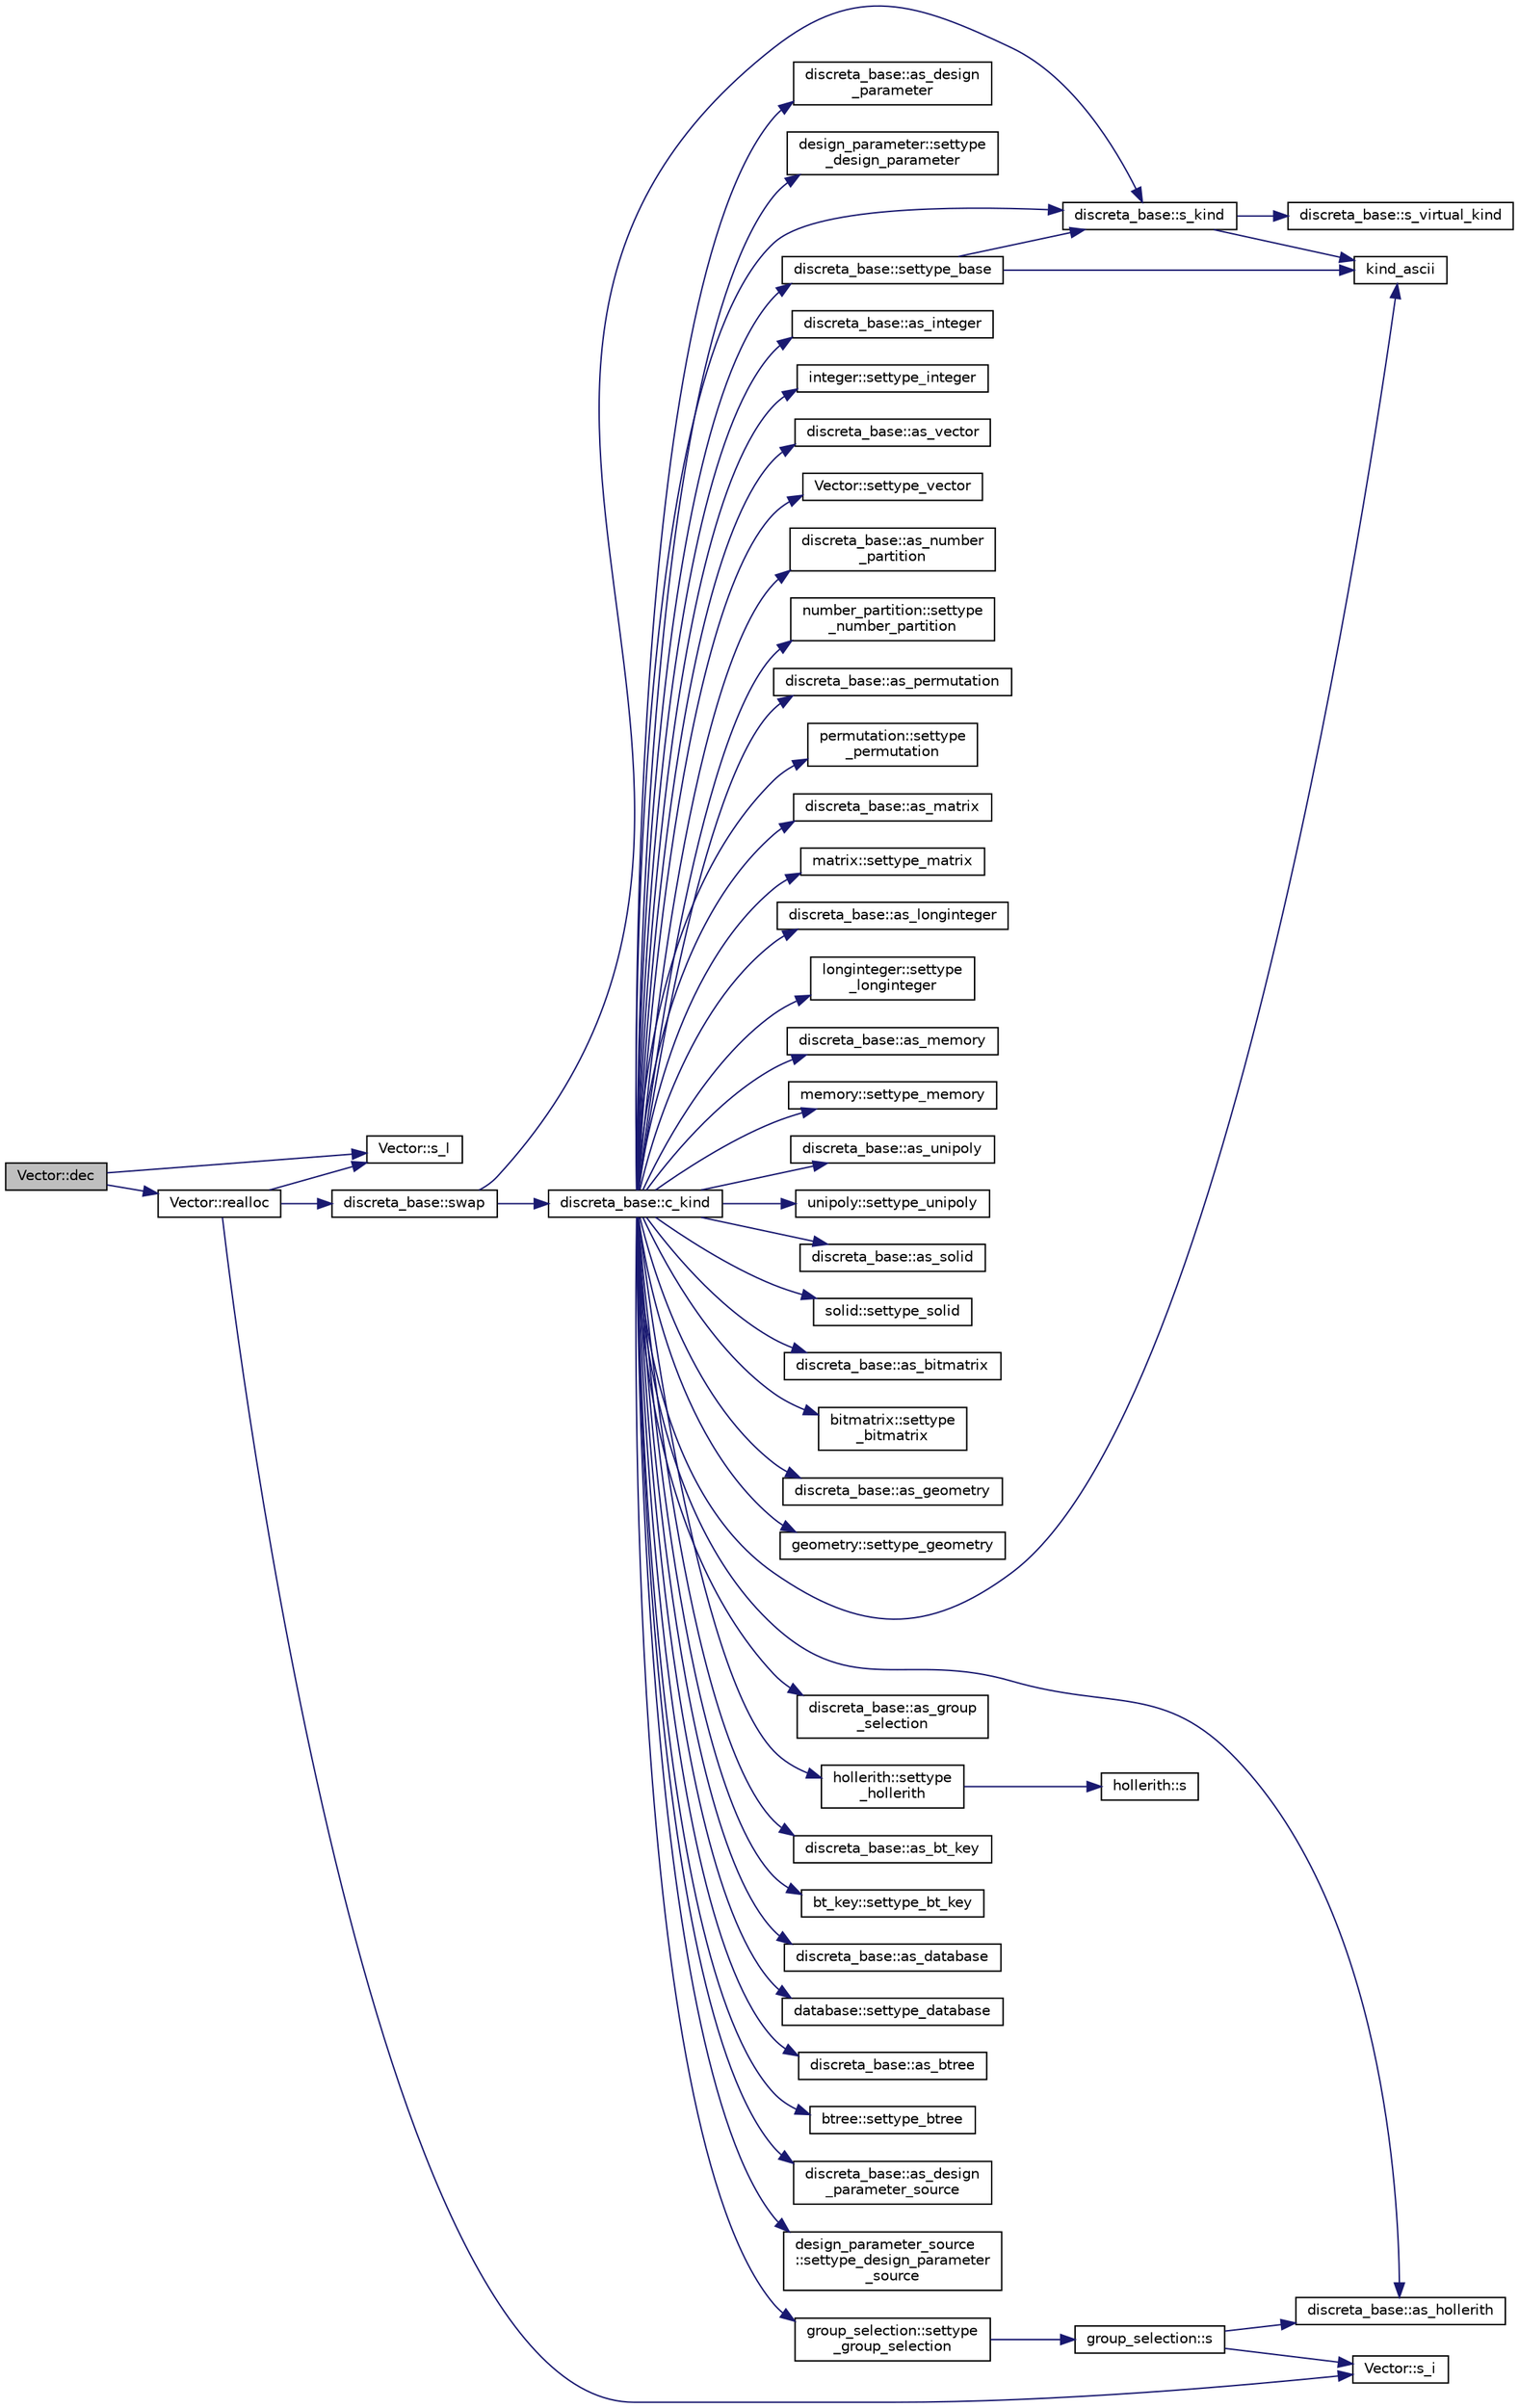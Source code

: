 digraph "Vector::dec"
{
  edge [fontname="Helvetica",fontsize="10",labelfontname="Helvetica",labelfontsize="10"];
  node [fontname="Helvetica",fontsize="10",shape=record];
  rankdir="LR";
  Node1048 [label="Vector::dec",height=0.2,width=0.4,color="black", fillcolor="grey75", style="filled", fontcolor="black"];
  Node1048 -> Node1049 [color="midnightblue",fontsize="10",style="solid",fontname="Helvetica"];
  Node1049 [label="Vector::s_l",height=0.2,width=0.4,color="black", fillcolor="white", style="filled",URL="$d5/db2/class_vector.html#ad2dc082288f858d22a528832289e0704"];
  Node1048 -> Node1050 [color="midnightblue",fontsize="10",style="solid",fontname="Helvetica"];
  Node1050 [label="Vector::realloc",height=0.2,width=0.4,color="black", fillcolor="white", style="filled",URL="$d5/db2/class_vector.html#a00aff28a4a7cacc8c5aaf44b6f3fb3a5"];
  Node1050 -> Node1049 [color="midnightblue",fontsize="10",style="solid",fontname="Helvetica"];
  Node1050 -> Node1051 [color="midnightblue",fontsize="10",style="solid",fontname="Helvetica"];
  Node1051 [label="Vector::s_i",height=0.2,width=0.4,color="black", fillcolor="white", style="filled",URL="$d5/db2/class_vector.html#a1c4fe1752523df8119f70dd550244871"];
  Node1050 -> Node1052 [color="midnightblue",fontsize="10",style="solid",fontname="Helvetica"];
  Node1052 [label="discreta_base::swap",height=0.2,width=0.4,color="black", fillcolor="white", style="filled",URL="$d7/d71/classdiscreta__base.html#a2e8acbb9d3476675dac5b6a583b0293e"];
  Node1052 -> Node1053 [color="midnightblue",fontsize="10",style="solid",fontname="Helvetica"];
  Node1053 [label="discreta_base::s_kind",height=0.2,width=0.4,color="black", fillcolor="white", style="filled",URL="$d7/d71/classdiscreta__base.html#a8a830025c74adbbc3362418a7c2ba157"];
  Node1053 -> Node1054 [color="midnightblue",fontsize="10",style="solid",fontname="Helvetica"];
  Node1054 [label="discreta_base::s_virtual_kind",height=0.2,width=0.4,color="black", fillcolor="white", style="filled",URL="$d7/d71/classdiscreta__base.html#a52778a6d6943a468be083d0785d418fb"];
  Node1053 -> Node1055 [color="midnightblue",fontsize="10",style="solid",fontname="Helvetica"];
  Node1055 [label="kind_ascii",height=0.2,width=0.4,color="black", fillcolor="white", style="filled",URL="$d9/d60/discreta_8h.html#ad0ce825a9f29bc6cec27e1b64cfe27bf"];
  Node1052 -> Node1056 [color="midnightblue",fontsize="10",style="solid",fontname="Helvetica"];
  Node1056 [label="discreta_base::c_kind",height=0.2,width=0.4,color="black", fillcolor="white", style="filled",URL="$d7/d71/classdiscreta__base.html#adc2ff61589c2d083688e7a43f333cb62"];
  Node1056 -> Node1057 [color="midnightblue",fontsize="10",style="solid",fontname="Helvetica"];
  Node1057 [label="discreta_base::settype_base",height=0.2,width=0.4,color="black", fillcolor="white", style="filled",URL="$d7/d71/classdiscreta__base.html#a4f42899a89447d1c3993ea07c38f8ad4"];
  Node1057 -> Node1053 [color="midnightblue",fontsize="10",style="solid",fontname="Helvetica"];
  Node1057 -> Node1055 [color="midnightblue",fontsize="10",style="solid",fontname="Helvetica"];
  Node1056 -> Node1058 [color="midnightblue",fontsize="10",style="solid",fontname="Helvetica"];
  Node1058 [label="discreta_base::as_integer",height=0.2,width=0.4,color="black", fillcolor="white", style="filled",URL="$d7/d71/classdiscreta__base.html#a00d7691eaf874fd283d942692fe8dd26"];
  Node1056 -> Node1059 [color="midnightblue",fontsize="10",style="solid",fontname="Helvetica"];
  Node1059 [label="integer::settype_integer",height=0.2,width=0.4,color="black", fillcolor="white", style="filled",URL="$d0/de5/classinteger.html#a6265c65ef311229acd513d748faba796"];
  Node1056 -> Node1060 [color="midnightblue",fontsize="10",style="solid",fontname="Helvetica"];
  Node1060 [label="discreta_base::as_vector",height=0.2,width=0.4,color="black", fillcolor="white", style="filled",URL="$d7/d71/classdiscreta__base.html#a7bdd6cae39c380b128ee9e17e42cf020"];
  Node1056 -> Node1061 [color="midnightblue",fontsize="10",style="solid",fontname="Helvetica"];
  Node1061 [label="Vector::settype_vector",height=0.2,width=0.4,color="black", fillcolor="white", style="filled",URL="$d5/db2/class_vector.html#a34e0d00b18c051f23904a8429fa6c8b4"];
  Node1056 -> Node1062 [color="midnightblue",fontsize="10",style="solid",fontname="Helvetica"];
  Node1062 [label="discreta_base::as_number\l_partition",height=0.2,width=0.4,color="black", fillcolor="white", style="filled",URL="$d7/d71/classdiscreta__base.html#a307aa09de0e925d46697707968ffab00"];
  Node1056 -> Node1063 [color="midnightblue",fontsize="10",style="solid",fontname="Helvetica"];
  Node1063 [label="number_partition::settype\l_number_partition",height=0.2,width=0.4,color="black", fillcolor="white", style="filled",URL="$df/d50/classnumber__partition.html#a3aaec1b557758f643ffc8555bbc358be"];
  Node1056 -> Node1064 [color="midnightblue",fontsize="10",style="solid",fontname="Helvetica"];
  Node1064 [label="discreta_base::as_permutation",height=0.2,width=0.4,color="black", fillcolor="white", style="filled",URL="$d7/d71/classdiscreta__base.html#aa4e72f36a82984239b12ae831e131098"];
  Node1056 -> Node1065 [color="midnightblue",fontsize="10",style="solid",fontname="Helvetica"];
  Node1065 [label="permutation::settype\l_permutation",height=0.2,width=0.4,color="black", fillcolor="white", style="filled",URL="$d0/d08/classpermutation.html#af1eea29f86195cede9562e444664c28c"];
  Node1056 -> Node1066 [color="midnightblue",fontsize="10",style="solid",fontname="Helvetica"];
  Node1066 [label="discreta_base::as_matrix",height=0.2,width=0.4,color="black", fillcolor="white", style="filled",URL="$d7/d71/classdiscreta__base.html#ae4d7f56d917a4707b838fbffde6467ff"];
  Node1056 -> Node1067 [color="midnightblue",fontsize="10",style="solid",fontname="Helvetica"];
  Node1067 [label="matrix::settype_matrix",height=0.2,width=0.4,color="black", fillcolor="white", style="filled",URL="$d1/d8d/classmatrix.html#a1780283a64a789e4084d792683d276bb"];
  Node1056 -> Node1068 [color="midnightblue",fontsize="10",style="solid",fontname="Helvetica"];
  Node1068 [label="discreta_base::as_longinteger",height=0.2,width=0.4,color="black", fillcolor="white", style="filled",URL="$d7/d71/classdiscreta__base.html#a20a094639eb711b10c8694c51937f7cd"];
  Node1056 -> Node1069 [color="midnightblue",fontsize="10",style="solid",fontname="Helvetica"];
  Node1069 [label="longinteger::settype\l_longinteger",height=0.2,width=0.4,color="black", fillcolor="white", style="filled",URL="$d3/d71/classlonginteger.html#ae5f811ece8df31b9ff114368a18e1dc5"];
  Node1056 -> Node1070 [color="midnightblue",fontsize="10",style="solid",fontname="Helvetica"];
  Node1070 [label="discreta_base::as_memory",height=0.2,width=0.4,color="black", fillcolor="white", style="filled",URL="$d7/d71/classdiscreta__base.html#ad94b2d7dce0cd4fa22db57f6e79c4bd2"];
  Node1056 -> Node1071 [color="midnightblue",fontsize="10",style="solid",fontname="Helvetica"];
  Node1071 [label="memory::settype_memory",height=0.2,width=0.4,color="black", fillcolor="white", style="filled",URL="$d8/d99/classmemory.html#a33aae277f9b8fe36b02e9d5da895451b"];
  Node1056 -> Node1072 [color="midnightblue",fontsize="10",style="solid",fontname="Helvetica"];
  Node1072 [label="discreta_base::as_unipoly",height=0.2,width=0.4,color="black", fillcolor="white", style="filled",URL="$d7/d71/classdiscreta__base.html#ad50d8027f039fe5c2478cddb243adc9d"];
  Node1056 -> Node1073 [color="midnightblue",fontsize="10",style="solid",fontname="Helvetica"];
  Node1073 [label="unipoly::settype_unipoly",height=0.2,width=0.4,color="black", fillcolor="white", style="filled",URL="$d1/d89/classunipoly.html#a8db854fcc85c5e1150b1f1b1c005c95b"];
  Node1056 -> Node1074 [color="midnightblue",fontsize="10",style="solid",fontname="Helvetica"];
  Node1074 [label="discreta_base::as_solid",height=0.2,width=0.4,color="black", fillcolor="white", style="filled",URL="$d7/d71/classdiscreta__base.html#a1fc5f2b85ec97ab0a69dd64903c970a5"];
  Node1056 -> Node1075 [color="midnightblue",fontsize="10",style="solid",fontname="Helvetica"];
  Node1075 [label="solid::settype_solid",height=0.2,width=0.4,color="black", fillcolor="white", style="filled",URL="$d8/def/classsolid.html#a775bd4821f75a8aee4ea3d4335ff90e0"];
  Node1056 -> Node1076 [color="midnightblue",fontsize="10",style="solid",fontname="Helvetica"];
  Node1076 [label="discreta_base::as_bitmatrix",height=0.2,width=0.4,color="black", fillcolor="white", style="filled",URL="$d7/d71/classdiscreta__base.html#a071ad54ea8ef6c9d1d15f532e5a76df6"];
  Node1056 -> Node1077 [color="midnightblue",fontsize="10",style="solid",fontname="Helvetica"];
  Node1077 [label="bitmatrix::settype\l_bitmatrix",height=0.2,width=0.4,color="black", fillcolor="white", style="filled",URL="$de/dc8/classbitmatrix.html#acb571d947f9526665ebbdc0ce3e2a973"];
  Node1056 -> Node1078 [color="midnightblue",fontsize="10",style="solid",fontname="Helvetica"];
  Node1078 [label="discreta_base::as_geometry",height=0.2,width=0.4,color="black", fillcolor="white", style="filled",URL="$d7/d71/classdiscreta__base.html#a38fc7b4cdd830703e9d87354b79bc5c8"];
  Node1056 -> Node1079 [color="midnightblue",fontsize="10",style="solid",fontname="Helvetica"];
  Node1079 [label="geometry::settype_geometry",height=0.2,width=0.4,color="black", fillcolor="white", style="filled",URL="$da/d44/classgeometry.html#ab4a336baba6a3f56f5ffa053a5be5ba7"];
  Node1056 -> Node1080 [color="midnightblue",fontsize="10",style="solid",fontname="Helvetica"];
  Node1080 [label="discreta_base::as_hollerith",height=0.2,width=0.4,color="black", fillcolor="white", style="filled",URL="$d7/d71/classdiscreta__base.html#a3e66f82711f314710107e2f29e589690"];
  Node1056 -> Node1081 [color="midnightblue",fontsize="10",style="solid",fontname="Helvetica"];
  Node1081 [label="hollerith::settype\l_hollerith",height=0.2,width=0.4,color="black", fillcolor="white", style="filled",URL="$d8/d99/classhollerith.html#a23bbd4acfc88a0e90f1245f243f51f76"];
  Node1081 -> Node1082 [color="midnightblue",fontsize="10",style="solid",fontname="Helvetica"];
  Node1082 [label="hollerith::s",height=0.2,width=0.4,color="black", fillcolor="white", style="filled",URL="$d8/d99/classhollerith.html#af61fce2d06f211b25fe3838e4dfee77a"];
  Node1056 -> Node1083 [color="midnightblue",fontsize="10",style="solid",fontname="Helvetica"];
  Node1083 [label="discreta_base::as_group\l_selection",height=0.2,width=0.4,color="black", fillcolor="white", style="filled",URL="$d7/d71/classdiscreta__base.html#aae1bac4883c567718bef9fb610abbdc8"];
  Node1056 -> Node1084 [color="midnightblue",fontsize="10",style="solid",fontname="Helvetica"];
  Node1084 [label="group_selection::settype\l_group_selection",height=0.2,width=0.4,color="black", fillcolor="white", style="filled",URL="$d6/db0/classgroup__selection.html#a015ed73b7b8d784bedd4d11ac1fc0ec1"];
  Node1084 -> Node1085 [color="midnightblue",fontsize="10",style="solid",fontname="Helvetica"];
  Node1085 [label="group_selection::s",height=0.2,width=0.4,color="black", fillcolor="white", style="filled",URL="$d6/db0/classgroup__selection.html#a686cb0c6a3a040796b112b8007ea8223"];
  Node1085 -> Node1051 [color="midnightblue",fontsize="10",style="solid",fontname="Helvetica"];
  Node1085 -> Node1080 [color="midnightblue",fontsize="10",style="solid",fontname="Helvetica"];
  Node1056 -> Node1086 [color="midnightblue",fontsize="10",style="solid",fontname="Helvetica"];
  Node1086 [label="discreta_base::as_bt_key",height=0.2,width=0.4,color="black", fillcolor="white", style="filled",URL="$d7/d71/classdiscreta__base.html#a2734c6e08dca17cf6588bd5064ec1b9f"];
  Node1056 -> Node1087 [color="midnightblue",fontsize="10",style="solid",fontname="Helvetica"];
  Node1087 [label="bt_key::settype_bt_key",height=0.2,width=0.4,color="black", fillcolor="white", style="filled",URL="$d1/de5/classbt__key.html#a352bb10beb7c789d8d29373035824800"];
  Node1056 -> Node1088 [color="midnightblue",fontsize="10",style="solid",fontname="Helvetica"];
  Node1088 [label="discreta_base::as_database",height=0.2,width=0.4,color="black", fillcolor="white", style="filled",URL="$d7/d71/classdiscreta__base.html#ab055d39d58210a2b03ba3d33703b09a9"];
  Node1056 -> Node1089 [color="midnightblue",fontsize="10",style="solid",fontname="Helvetica"];
  Node1089 [label="database::settype_database",height=0.2,width=0.4,color="black", fillcolor="white", style="filled",URL="$db/d72/classdatabase.html#a014639aa001462e480eb1f3984839b72"];
  Node1056 -> Node1090 [color="midnightblue",fontsize="10",style="solid",fontname="Helvetica"];
  Node1090 [label="discreta_base::as_btree",height=0.2,width=0.4,color="black", fillcolor="white", style="filled",URL="$d7/d71/classdiscreta__base.html#a78e76674cef2ec113c17989c11288778"];
  Node1056 -> Node1091 [color="midnightblue",fontsize="10",style="solid",fontname="Helvetica"];
  Node1091 [label="btree::settype_btree",height=0.2,width=0.4,color="black", fillcolor="white", style="filled",URL="$dd/db0/classbtree.html#a5a1b9773c848908a6050cc733d2d9780"];
  Node1056 -> Node1092 [color="midnightblue",fontsize="10",style="solid",fontname="Helvetica"];
  Node1092 [label="discreta_base::as_design\l_parameter_source",height=0.2,width=0.4,color="black", fillcolor="white", style="filled",URL="$d7/d71/classdiscreta__base.html#a59cbf837c6582ded5bc586265d13d81a"];
  Node1056 -> Node1093 [color="midnightblue",fontsize="10",style="solid",fontname="Helvetica"];
  Node1093 [label="design_parameter_source\l::settype_design_parameter\l_source",height=0.2,width=0.4,color="black", fillcolor="white", style="filled",URL="$df/d4b/classdesign__parameter__source.html#a3af3b851df87bd1661fb9c9ce18822c8"];
  Node1056 -> Node1094 [color="midnightblue",fontsize="10",style="solid",fontname="Helvetica"];
  Node1094 [label="discreta_base::as_design\l_parameter",height=0.2,width=0.4,color="black", fillcolor="white", style="filled",URL="$d7/d71/classdiscreta__base.html#aab24ff38ea1c5471ab3de42e014d0f2a"];
  Node1056 -> Node1095 [color="midnightblue",fontsize="10",style="solid",fontname="Helvetica"];
  Node1095 [label="design_parameter::settype\l_design_parameter",height=0.2,width=0.4,color="black", fillcolor="white", style="filled",URL="$da/d94/classdesign__parameter.html#a8b19d277f2b7d09c2531a527dfc0359e"];
  Node1056 -> Node1055 [color="midnightblue",fontsize="10",style="solid",fontname="Helvetica"];
  Node1056 -> Node1053 [color="midnightblue",fontsize="10",style="solid",fontname="Helvetica"];
}
